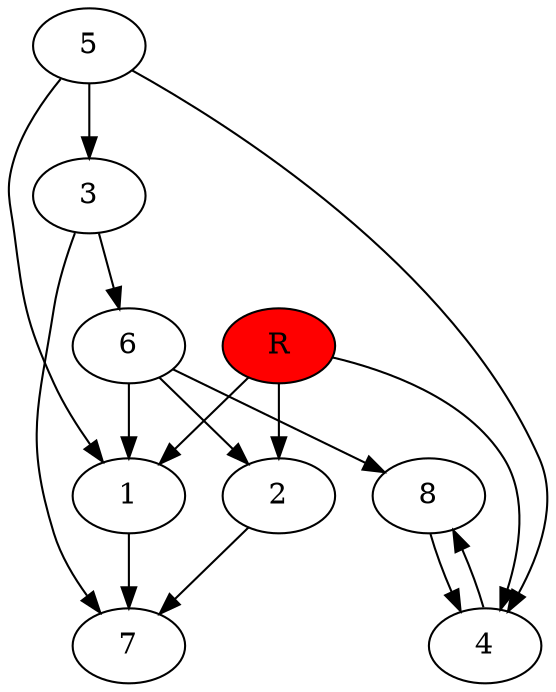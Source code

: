 digraph prb33661 {
	1
	2
	3
	4
	5
	6
	7
	8
	R [fillcolor="#ff0000" style=filled]
	1 -> 7
	2 -> 7
	3 -> 6
	3 -> 7
	4 -> 8
	5 -> 1
	5 -> 3
	5 -> 4
	6 -> 1
	6 -> 2
	6 -> 8
	8 -> 4
	R -> 1
	R -> 2
	R -> 4
}
